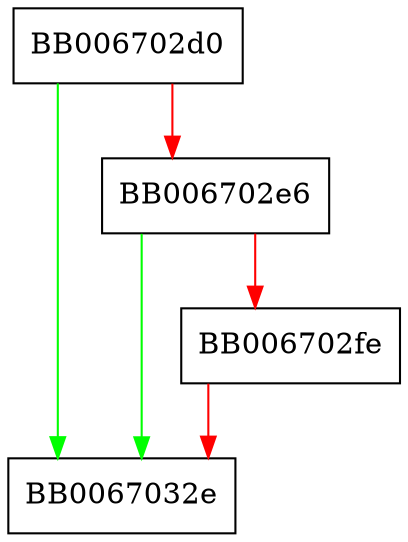 digraph X509V3_add_value_int {
  node [shape="box"];
  graph [splines=ortho];
  BB006702d0 -> BB0067032e [color="green"];
  BB006702d0 -> BB006702e6 [color="red"];
  BB006702e6 -> BB0067032e [color="green"];
  BB006702e6 -> BB006702fe [color="red"];
  BB006702fe -> BB0067032e [color="red"];
}